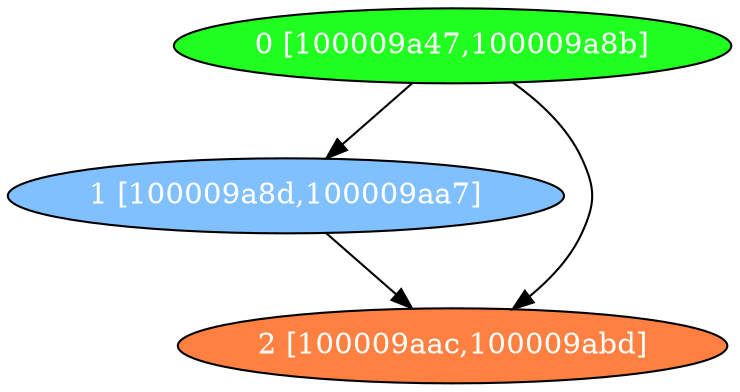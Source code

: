 diGraph tar{
	tar_0  [style=filled fillcolor="#20FF20" fontcolor="#ffffff" shape=oval label="0 [100009a47,100009a8b]"]
	tar_1  [style=filled fillcolor="#80C0FF" fontcolor="#ffffff" shape=oval label="1 [100009a8d,100009aa7]"]
	tar_2  [style=filled fillcolor="#FF8040" fontcolor="#ffffff" shape=oval label="2 [100009aac,100009abd]"]

	tar_0 -> tar_1
	tar_0 -> tar_2
	tar_1 -> tar_2
}
